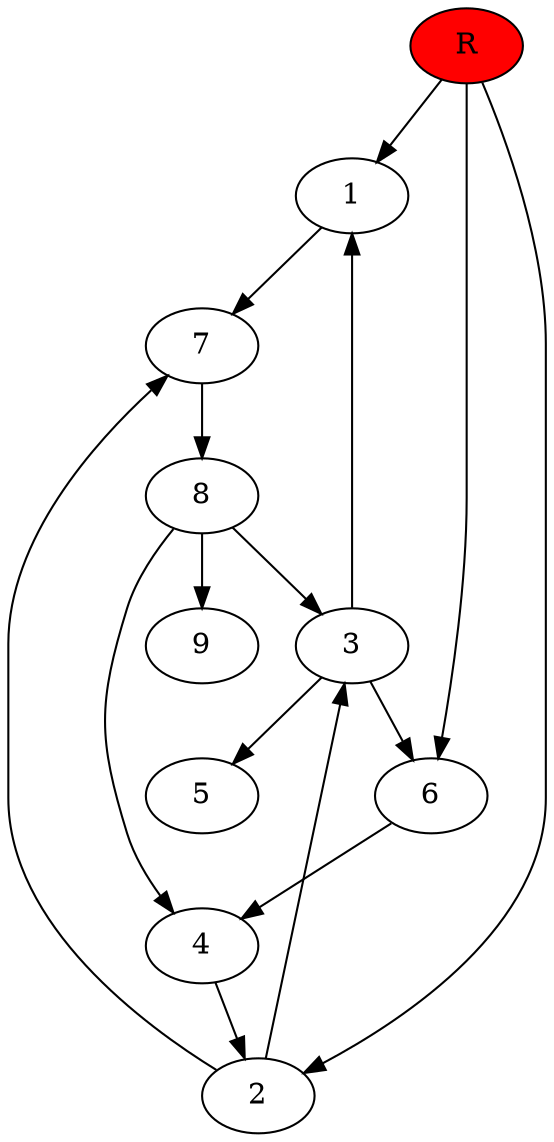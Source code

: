 digraph prb36383 {
	1
	2
	3
	4
	5
	6
	7
	8
	R [fillcolor="#ff0000" style=filled]
	1 -> 7
	2 -> 3
	2 -> 7
	3 -> 1
	3 -> 5
	3 -> 6
	4 -> 2
	6 -> 4
	7 -> 8
	8 -> 3
	8 -> 4
	8 -> 9
	R -> 1
	R -> 2
	R -> 6
}
